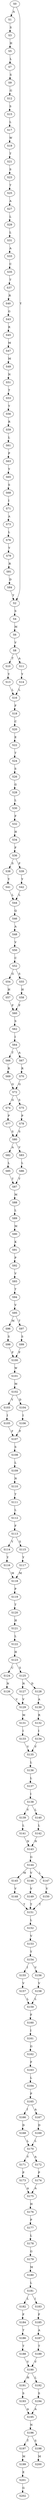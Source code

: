 strict digraph  {
	S0 -> S1 [ label = A ];
	S0 -> S2 [ label = Y ];
	S1 -> S3 [ label = S ];
	S2 -> S4 [ label = S ];
	S3 -> S5 [ label = H ];
	S4 -> S6 [ label = M ];
	S5 -> S7 [ label = L ];
	S6 -> S8 [ label = V ];
	S7 -> S9 [ label = S ];
	S8 -> S10 [ label = T ];
	S8 -> S11 [ label = A ];
	S9 -> S12 [ label = G ];
	S10 -> S13 [ label = Y ];
	S11 -> S14 [ label = Y ];
	S12 -> S15 [ label = S ];
	S13 -> S16 [ label = L ];
	S14 -> S16 [ label = L ];
	S15 -> S17 [ label = L ];
	S16 -> S18 [ label = F ];
	S17 -> S19 [ label = W ];
	S18 -> S20 [ label = C ];
	S19 -> S21 [ label = T ];
	S20 -> S22 [ label = E ];
	S21 -> S23 [ label = S ];
	S22 -> S24 [ label = T ];
	S23 -> S25 [ label = T ];
	S24 -> S26 [ label = S ];
	S25 -> S27 [ label = A ];
	S26 -> S28 [ label = G ];
	S27 -> S29 [ label = L ];
	S28 -> S30 [ label = L ];
	S29 -> S31 [ label = L ];
	S30 -> S32 [ label = F ];
	S31 -> S33 [ label = A ];
	S32 -> S34 [ label = H ];
	S33 -> S35 [ label = C ];
	S34 -> S36 [ label = F ];
	S35 -> S37 [ label = T ];
	S36 -> S38 [ label = S ];
	S36 -> S39 [ label = F ];
	S37 -> S40 [ label = R ];
	S38 -> S41 [ label = Y ];
	S39 -> S42 [ label = Y ];
	S40 -> S43 [ label = G ];
	S41 -> S44 [ label = L ];
	S42 -> S44 [ label = L ];
	S43 -> S45 [ label = R ];
	S44 -> S46 [ label = Q ];
	S45 -> S47 [ label = M ];
	S46 -> S48 [ label = A ];
	S47 -> S49 [ label = M ];
	S48 -> S50 [ label = V ];
	S49 -> S51 [ label = N ];
	S50 -> S52 [ label = C ];
	S51 -> S53 [ label = T ];
	S52 -> S54 [ label = G ];
	S52 -> S55 [ label = S ];
	S53 -> S56 [ label = Y ];
	S54 -> S57 [ label = H ];
	S55 -> S58 [ label = H ];
	S56 -> S59 [ label = R ];
	S57 -> S60 [ label = F ];
	S58 -> S60 [ label = F ];
	S59 -> S61 [ label = L ];
	S60 -> S62 [ label = S ];
	S61 -> S63 [ label = P ];
	S62 -> S64 [ label = I ];
	S63 -> S65 [ label = Y ];
	S64 -> S66 [ label = T ];
	S64 -> S67 [ label = A ];
	S65 -> S68 [ label = S ];
	S66 -> S69 [ label = R ];
	S67 -> S70 [ label = R ];
	S68 -> S71 [ label = I ];
	S69 -> S72 [ label = G ];
	S70 -> S72 [ label = G ];
	S71 -> S73 [ label = A ];
	S72 -> S74 [ label = G ];
	S72 -> S75 [ label = S ];
	S73 -> S76 [ label = L ];
	S74 -> S77 [ label = P ];
	S75 -> S78 [ label = P ];
	S76 -> S79 [ label = Y ];
	S77 -> S80 [ label = S ];
	S78 -> S80 [ label = S ];
	S79 -> S81 [ label = R ];
	S80 -> S82 [ label = A ];
	S80 -> S83 [ label = V ];
	S81 -> S84 [ label = D ];
	S82 -> S85 [ label = L ];
	S83 -> S86 [ label = L ];
	S84 -> S2 [ label = Y ];
	S85 -> S87 [ label = T ];
	S86 -> S87 [ label = T ];
	S87 -> S88 [ label = M ];
	S88 -> S89 [ label = L ];
	S89 -> S90 [ label = M ];
	S90 -> S91 [ label = K ];
	S91 -> S92 [ label = P ];
	S92 -> S93 [ label = V ];
	S93 -> S94 [ label = T ];
	S94 -> S95 [ label = V ];
	S95 -> S96 [ label = M ];
	S95 -> S97 [ label = T ];
	S96 -> S98 [ label = S ];
	S97 -> S99 [ label = S ];
	S98 -> S100 [ label = F ];
	S99 -> S100 [ label = F ];
	S100 -> S101 [ label = W ];
	S101 -> S102 [ label = M ];
	S102 -> S103 [ label = Y ];
	S102 -> S104 [ label = D ];
	S103 -> S105 [ label = I ];
	S104 -> S106 [ label = I ];
	S105 -> S107 [ label = F ];
	S106 -> S107 [ label = F ];
	S107 -> S108 [ label = S ];
	S108 -> S109 [ label = L ];
	S109 -> S110 [ label = N ];
	S110 -> S111 [ label = T ];
	S111 -> S112 [ label = L ];
	S112 -> S113 [ label = F ];
	S113 -> S114 [ label = Y ];
	S113 -> S115 [ label = S ];
	S114 -> S116 [ label = Y ];
	S115 -> S117 [ label = Y ];
	S116 -> S118 [ label = M ];
	S117 -> S118 [ label = M ];
	S118 -> S119 [ label = P ];
	S119 -> S120 [ label = T ];
	S120 -> S121 [ label = H ];
	S121 -> S122 [ label = L ];
	S122 -> S123 [ label = H ];
	S123 -> S124 [ label = C ];
	S123 -> S125 [ label = S ];
	S124 -> S126 [ label = N ];
	S125 -> S127 [ label = N ];
	S125 -> S128 [ label = D ];
	S126 -> S129 [ label = V ];
	S127 -> S129 [ label = V ];
	S128 -> S130 [ label = A ];
	S129 -> S131 [ label = M ];
	S130 -> S132 [ label = R ];
	S131 -> S133 [ label = I ];
	S132 -> S134 [ label = I ];
	S133 -> S135 [ label = V ];
	S134 -> S135 [ label = V ];
	S135 -> S136 [ label = L ];
	S136 -> S137 [ label = L ];
	S137 -> S138 [ label = I ];
	S138 -> S139 [ label = V ];
	S138 -> S140 [ label = L ];
	S139 -> S141 [ label = L ];
	S140 -> S142 [ label = L ];
	S141 -> S143 [ label = N ];
	S142 -> S143 [ label = N ];
	S143 -> S144 [ label = G ];
	S144 -> S145 [ label = M ];
	S144 -> S146 [ label = V ];
	S144 -> S147 [ label = L ];
	S145 -> S148 [ label = V ];
	S146 -> S149 [ label = V ];
	S147 -> S150 [ label = V ];
	S148 -> S151 [ label = T ];
	S149 -> S151 [ label = T ];
	S150 -> S151 [ label = T ];
	S151 -> S152 [ label = L ];
	S152 -> S153 [ label = V ];
	S153 -> S154 [ label = Y ];
	S154 -> S155 [ label = I ];
	S154 -> S156 [ label = V ];
	S155 -> S157 [ label = V ];
	S156 -> S158 [ label = V ];
	S157 -> S159 [ label = L ];
	S158 -> S159 [ label = L ];
	S159 -> S160 [ label = F ];
	S160 -> S161 [ label = I ];
	S161 -> S162 [ label = G ];
	S162 -> S163 [ label = F ];
	S163 -> S164 [ label = L ];
	S164 -> S165 [ label = P ];
	S165 -> S166 [ label = I ];
	S165 -> S167 [ label = A ];
	S166 -> S168 [ label = D ];
	S167 -> S169 [ label = D ];
	S168 -> S170 [ label = L ];
	S169 -> S170 [ label = L ];
	S170 -> S171 [ label = V ];
	S170 -> S172 [ label = A ];
	S171 -> S173 [ label = P ];
	S172 -> S174 [ label = P ];
	S173 -> S175 [ label = A ];
	S174 -> S175 [ label = A ];
	S175 -> S176 [ label = H ];
	S176 -> S177 [ label = P ];
	S177 -> S178 [ label = L ];
	S178 -> S179 [ label = G ];
	S179 -> S180 [ label = M ];
	S180 -> S181 [ label = L ];
	S181 -> S182 [ label = L ];
	S181 -> S183 [ label = I ];
	S182 -> S184 [ label = F ];
	S183 -> S185 [ label = F ];
	S184 -> S186 [ label = T ];
	S185 -> S187 [ label = A ];
	S186 -> S188 [ label = T ];
	S187 -> S189 [ label = T ];
	S188 -> S190 [ label = V ];
	S189 -> S190 [ label = V ];
	S190 -> S191 [ label = H ];
	S190 -> S192 [ label = L ];
	S191 -> S193 [ label = S ];
	S192 -> S194 [ label = S ];
	S193 -> S195 [ label = A ];
	S194 -> S195 [ label = A ];
	S195 -> S196 [ label = N ];
	S196 -> S197 [ label = T ];
	S196 -> S198 [ label = S ];
	S197 -> S199 [ label = M ];
	S198 -> S200 [ label = M ];
	S199 -> S201 [ label = E ];
	S201 -> S202 [ label = G ];
}
